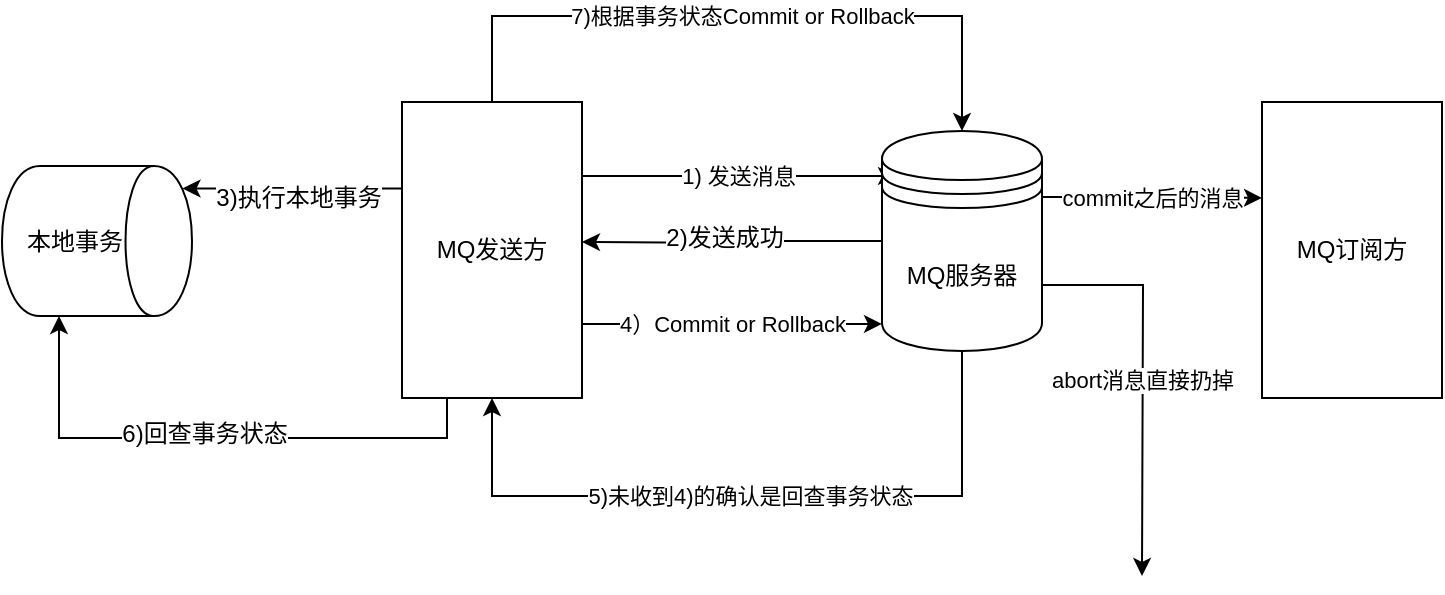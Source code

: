 <mxfile version="10.5.1" type="github"><diagram id="yO_GEqYGd_Jfp-rW3tyH" name="Page-1"><mxGraphModel dx="886" dy="593" grid="1" gridSize="10" guides="1" tooltips="1" connect="1" arrows="1" fold="1" page="1" pageScale="1" pageWidth="827" pageHeight="1169" math="0" shadow="0"><root><mxCell id="0"/><mxCell id="1" parent="0"/><mxCell id="WWUfv2tplLgRIS7qv0IR-1" value="本地事务" style="shape=cylinder;whiteSpace=wrap;html=1;boundedLbl=1;backgroundOutline=1;direction=south;" vertex="1" parent="1"><mxGeometry x="10" y="215" width="95" height="75" as="geometry"/></mxCell><mxCell id="WWUfv2tplLgRIS7qv0IR-4" value="1) 发送消息" style="edgeStyle=orthogonalEdgeStyle;rounded=0;orthogonalLoop=1;jettySize=auto;html=1;exitX=1;exitY=0.25;exitDx=0;exitDy=0;entryX=0.088;entryY=0.205;entryDx=0;entryDy=0;entryPerimeter=0;" edge="1" parent="1" source="WWUfv2tplLgRIS7qv0IR-2" target="WWUfv2tplLgRIS7qv0IR-3"><mxGeometry relative="1" as="geometry"/></mxCell><mxCell id="WWUfv2tplLgRIS7qv0IR-7" style="edgeStyle=orthogonalEdgeStyle;rounded=0;orthogonalLoop=1;jettySize=auto;html=1;exitX=0;exitY=0.25;exitDx=0;exitDy=0;entryX=0.15;entryY=0.05;entryDx=0;entryDy=0;entryPerimeter=0;" edge="1" parent="1" source="WWUfv2tplLgRIS7qv0IR-2" target="WWUfv2tplLgRIS7qv0IR-1"><mxGeometry relative="1" as="geometry"><Array as="points"><mxPoint x="210" y="226"/></Array></mxGeometry></mxCell><mxCell id="WWUfv2tplLgRIS7qv0IR-8" value="3)执行本地事务" style="text;html=1;resizable=0;points=[];align=center;verticalAlign=middle;labelBackgroundColor=#ffffff;" vertex="1" connectable="0" parent="WWUfv2tplLgRIS7qv0IR-7"><mxGeometry x="0.229" y="-1" relative="1" as="geometry"><mxPoint x="12.5" y="5" as="offset"/></mxGeometry></mxCell><mxCell id="WWUfv2tplLgRIS7qv0IR-9" value="4）Commit or Rollback" style="edgeStyle=orthogonalEdgeStyle;rounded=0;orthogonalLoop=1;jettySize=auto;html=1;exitX=1;exitY=0.75;exitDx=0;exitDy=0;entryX=0;entryY=0.877;entryDx=0;entryDy=0;entryPerimeter=0;" edge="1" parent="1" source="WWUfv2tplLgRIS7qv0IR-2" target="WWUfv2tplLgRIS7qv0IR-3"><mxGeometry relative="1" as="geometry"/></mxCell><mxCell id="WWUfv2tplLgRIS7qv0IR-11" style="edgeStyle=orthogonalEdgeStyle;rounded=0;orthogonalLoop=1;jettySize=auto;html=1;exitX=0.25;exitY=1;exitDx=0;exitDy=0;entryX=1;entryY=0.7;entryDx=0;entryDy=0;" edge="1" parent="1" source="WWUfv2tplLgRIS7qv0IR-2" target="WWUfv2tplLgRIS7qv0IR-1"><mxGeometry relative="1" as="geometry"/></mxCell><mxCell id="WWUfv2tplLgRIS7qv0IR-12" value="6)回查事务状态&lt;br&gt;" style="text;html=1;resizable=0;points=[];align=center;verticalAlign=middle;labelBackgroundColor=#ffffff;" vertex="1" connectable="0" parent="WWUfv2tplLgRIS7qv0IR-11"><mxGeometry x="0.033" y="-2" relative="1" as="geometry"><mxPoint as="offset"/></mxGeometry></mxCell><mxCell id="WWUfv2tplLgRIS7qv0IR-13" value="7)根据事务状态Commit or Rollback" style="edgeStyle=orthogonalEdgeStyle;rounded=0;orthogonalLoop=1;jettySize=auto;html=1;exitX=0.5;exitY=0;exitDx=0;exitDy=0;entryX=0.5;entryY=0;entryDx=0;entryDy=0;" edge="1" parent="1" source="WWUfv2tplLgRIS7qv0IR-2" target="WWUfv2tplLgRIS7qv0IR-3"><mxGeometry relative="1" as="geometry"><Array as="points"><mxPoint x="255" y="140"/><mxPoint x="490" y="140"/></Array></mxGeometry></mxCell><mxCell id="WWUfv2tplLgRIS7qv0IR-2" value="MQ发送方" style="rounded=0;whiteSpace=wrap;html=1;" vertex="1" parent="1"><mxGeometry x="210" y="183" width="90" height="148" as="geometry"/></mxCell><mxCell id="WWUfv2tplLgRIS7qv0IR-5" style="edgeStyle=orthogonalEdgeStyle;rounded=0;orthogonalLoop=1;jettySize=auto;html=1;exitX=0;exitY=0.5;exitDx=0;exitDy=0;" edge="1" parent="1" source="WWUfv2tplLgRIS7qv0IR-3"><mxGeometry relative="1" as="geometry"><mxPoint x="300" y="253" as="targetPoint"/></mxGeometry></mxCell><mxCell id="WWUfv2tplLgRIS7qv0IR-6" value="2)发送成功" style="text;html=1;resizable=0;points=[];align=center;verticalAlign=middle;labelBackgroundColor=#ffffff;" vertex="1" connectable="0" parent="WWUfv2tplLgRIS7qv0IR-5"><mxGeometry x="0.067" y="-3" relative="1" as="geometry"><mxPoint as="offset"/></mxGeometry></mxCell><mxCell id="WWUfv2tplLgRIS7qv0IR-10" value="5)未收到4)的确认是回查事务状态" style="edgeStyle=orthogonalEdgeStyle;rounded=0;orthogonalLoop=1;jettySize=auto;html=1;exitX=0.5;exitY=1;exitDx=0;exitDy=0;entryX=0.5;entryY=1;entryDx=0;entryDy=0;" edge="1" parent="1" source="WWUfv2tplLgRIS7qv0IR-3" target="WWUfv2tplLgRIS7qv0IR-2"><mxGeometry relative="1" as="geometry"><Array as="points"><mxPoint x="490" y="380"/><mxPoint x="255" y="380"/></Array></mxGeometry></mxCell><mxCell id="WWUfv2tplLgRIS7qv0IR-16" value="commit之后的消息" style="edgeStyle=orthogonalEdgeStyle;rounded=0;orthogonalLoop=1;jettySize=auto;html=1;exitX=1;exitY=0.3;exitDx=0;exitDy=0;entryX=0;entryY=0.324;entryDx=0;entryDy=0;entryPerimeter=0;" edge="1" parent="1" source="WWUfv2tplLgRIS7qv0IR-3" target="WWUfv2tplLgRIS7qv0IR-14"><mxGeometry relative="1" as="geometry"/></mxCell><mxCell id="WWUfv2tplLgRIS7qv0IR-17" value="abort消息直接扔掉" style="edgeStyle=orthogonalEdgeStyle;rounded=0;orthogonalLoop=1;jettySize=auto;html=1;exitX=1;exitY=0.7;exitDx=0;exitDy=0;" edge="1" parent="1" source="WWUfv2tplLgRIS7qv0IR-3"><mxGeometry relative="1" as="geometry"><mxPoint x="580" y="420" as="targetPoint"/></mxGeometry></mxCell><mxCell id="WWUfv2tplLgRIS7qv0IR-3" value="MQ服务器" style="shape=datastore;whiteSpace=wrap;html=1;" vertex="1" parent="1"><mxGeometry x="450" y="197.5" width="80" height="110" as="geometry"/></mxCell><mxCell id="WWUfv2tplLgRIS7qv0IR-14" value="MQ订阅方" style="rounded=0;whiteSpace=wrap;html=1;" vertex="1" parent="1"><mxGeometry x="640" y="183" width="90" height="148" as="geometry"/></mxCell></root></mxGraphModel></diagram></mxfile>